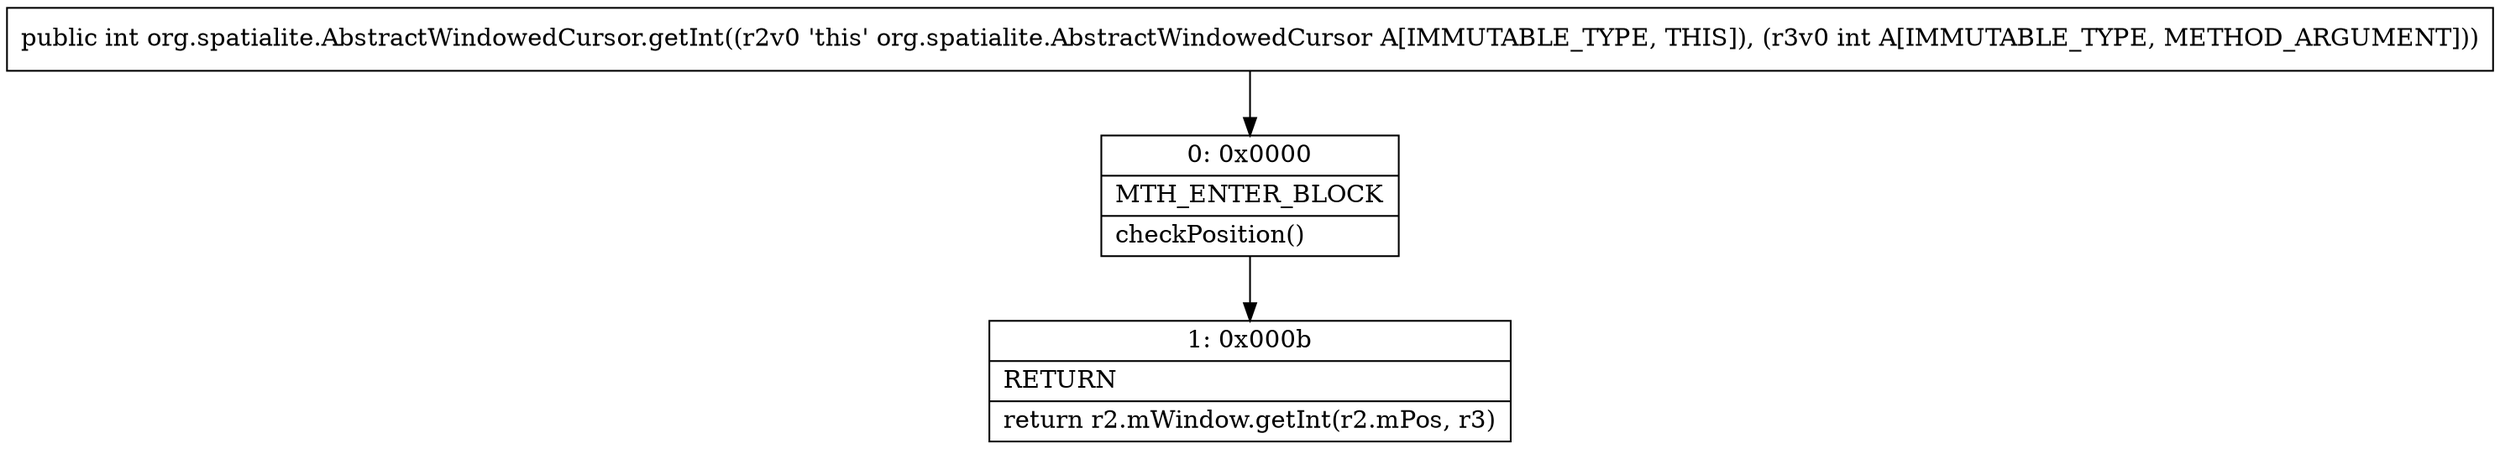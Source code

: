 digraph "CFG fororg.spatialite.AbstractWindowedCursor.getInt(I)I" {
Node_0 [shape=record,label="{0\:\ 0x0000|MTH_ENTER_BLOCK\l|checkPosition()\l}"];
Node_1 [shape=record,label="{1\:\ 0x000b|RETURN\l|return r2.mWindow.getInt(r2.mPos, r3)\l}"];
MethodNode[shape=record,label="{public int org.spatialite.AbstractWindowedCursor.getInt((r2v0 'this' org.spatialite.AbstractWindowedCursor A[IMMUTABLE_TYPE, THIS]), (r3v0 int A[IMMUTABLE_TYPE, METHOD_ARGUMENT])) }"];
MethodNode -> Node_0;
Node_0 -> Node_1;
}

